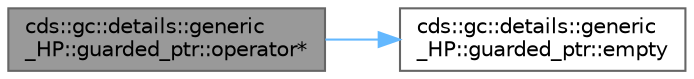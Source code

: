 digraph "cds::gc::details::generic_HP::guarded_ptr::operator*"
{
 // LATEX_PDF_SIZE
  bgcolor="transparent";
  edge [fontname=Helvetica,fontsize=10,labelfontname=Helvetica,labelfontsize=10];
  node [fontname=Helvetica,fontsize=10,shape=box,height=0.2,width=0.4];
  rankdir="LR";
  Node1 [id="Node000001",label="cds::gc::details::generic\l_HP::guarded_ptr::operator*",height=0.2,width=0.4,color="gray40", fillcolor="grey60", style="filled", fontcolor="black",tooltip="Returns const reference to guarded value"];
  Node1 -> Node2 [id="edge1_Node000001_Node000002",color="steelblue1",style="solid",tooltip=" "];
  Node2 [id="Node000002",label="cds::gc::details::generic\l_HP::guarded_ptr::empty",height=0.2,width=0.4,color="grey40", fillcolor="white", style="filled",URL="$classcds_1_1gc_1_1details_1_1generic___h_p_1_1guarded__ptr.html#ab41f50056364e2134a3948fb5017e22b",tooltip="Checks if the guarded pointer is nullptr"];
}
